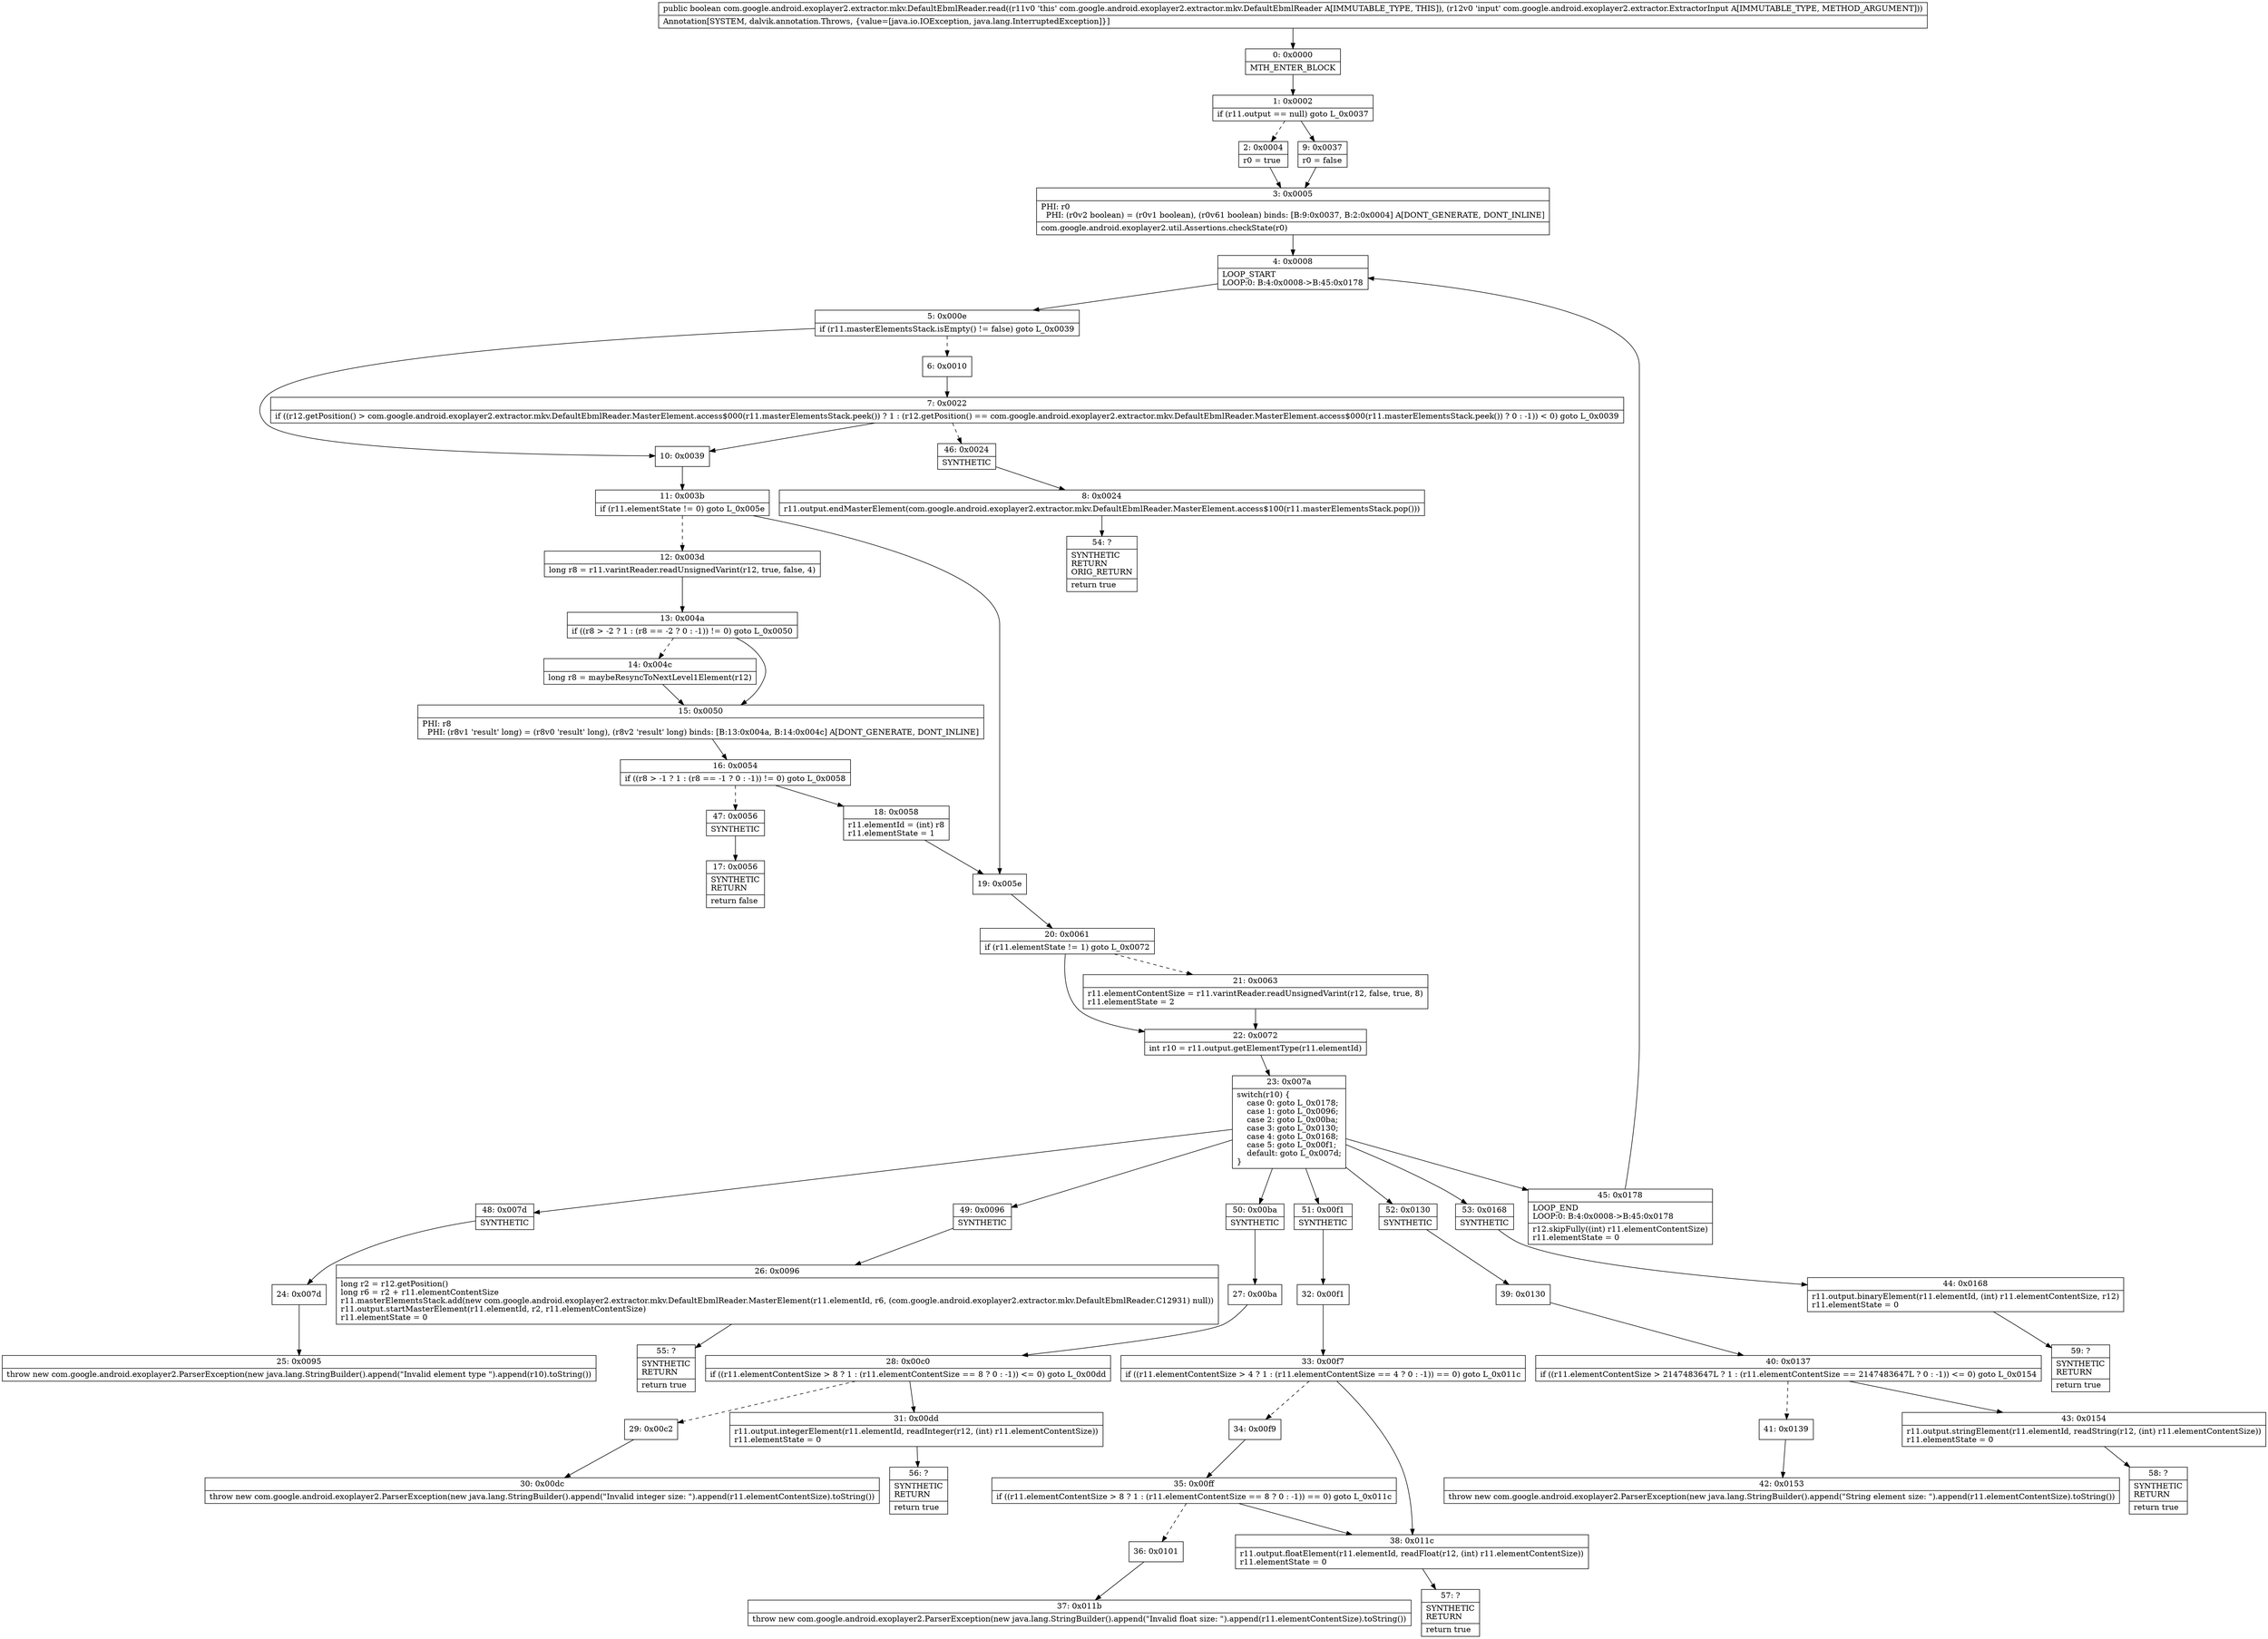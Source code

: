 digraph "CFG forcom.google.android.exoplayer2.extractor.mkv.DefaultEbmlReader.read(Lcom\/google\/android\/exoplayer2\/extractor\/ExtractorInput;)Z" {
Node_0 [shape=record,label="{0\:\ 0x0000|MTH_ENTER_BLOCK\l}"];
Node_1 [shape=record,label="{1\:\ 0x0002|if (r11.output == null) goto L_0x0037\l}"];
Node_2 [shape=record,label="{2\:\ 0x0004|r0 = true\l}"];
Node_3 [shape=record,label="{3\:\ 0x0005|PHI: r0 \l  PHI: (r0v2 boolean) = (r0v1 boolean), (r0v61 boolean) binds: [B:9:0x0037, B:2:0x0004] A[DONT_GENERATE, DONT_INLINE]\l|com.google.android.exoplayer2.util.Assertions.checkState(r0)\l}"];
Node_4 [shape=record,label="{4\:\ 0x0008|LOOP_START\lLOOP:0: B:4:0x0008\-\>B:45:0x0178\l}"];
Node_5 [shape=record,label="{5\:\ 0x000e|if (r11.masterElementsStack.isEmpty() != false) goto L_0x0039\l}"];
Node_6 [shape=record,label="{6\:\ 0x0010}"];
Node_7 [shape=record,label="{7\:\ 0x0022|if ((r12.getPosition() \> com.google.android.exoplayer2.extractor.mkv.DefaultEbmlReader.MasterElement.access$000(r11.masterElementsStack.peek()) ? 1 : (r12.getPosition() == com.google.android.exoplayer2.extractor.mkv.DefaultEbmlReader.MasterElement.access$000(r11.masterElementsStack.peek()) ? 0 : \-1)) \< 0) goto L_0x0039\l}"];
Node_8 [shape=record,label="{8\:\ 0x0024|r11.output.endMasterElement(com.google.android.exoplayer2.extractor.mkv.DefaultEbmlReader.MasterElement.access$100(r11.masterElementsStack.pop()))\l}"];
Node_9 [shape=record,label="{9\:\ 0x0037|r0 = false\l}"];
Node_10 [shape=record,label="{10\:\ 0x0039}"];
Node_11 [shape=record,label="{11\:\ 0x003b|if (r11.elementState != 0) goto L_0x005e\l}"];
Node_12 [shape=record,label="{12\:\ 0x003d|long r8 = r11.varintReader.readUnsignedVarint(r12, true, false, 4)\l}"];
Node_13 [shape=record,label="{13\:\ 0x004a|if ((r8 \> \-2 ? 1 : (r8 == \-2 ? 0 : \-1)) != 0) goto L_0x0050\l}"];
Node_14 [shape=record,label="{14\:\ 0x004c|long r8 = maybeResyncToNextLevel1Element(r12)\l}"];
Node_15 [shape=record,label="{15\:\ 0x0050|PHI: r8 \l  PHI: (r8v1 'result' long) = (r8v0 'result' long), (r8v2 'result' long) binds: [B:13:0x004a, B:14:0x004c] A[DONT_GENERATE, DONT_INLINE]\l}"];
Node_16 [shape=record,label="{16\:\ 0x0054|if ((r8 \> \-1 ? 1 : (r8 == \-1 ? 0 : \-1)) != 0) goto L_0x0058\l}"];
Node_17 [shape=record,label="{17\:\ 0x0056|SYNTHETIC\lRETURN\l|return false\l}"];
Node_18 [shape=record,label="{18\:\ 0x0058|r11.elementId = (int) r8\lr11.elementState = 1\l}"];
Node_19 [shape=record,label="{19\:\ 0x005e}"];
Node_20 [shape=record,label="{20\:\ 0x0061|if (r11.elementState != 1) goto L_0x0072\l}"];
Node_21 [shape=record,label="{21\:\ 0x0063|r11.elementContentSize = r11.varintReader.readUnsignedVarint(r12, false, true, 8)\lr11.elementState = 2\l}"];
Node_22 [shape=record,label="{22\:\ 0x0072|int r10 = r11.output.getElementType(r11.elementId)\l}"];
Node_23 [shape=record,label="{23\:\ 0x007a|switch(r10) \{\l    case 0: goto L_0x0178;\l    case 1: goto L_0x0096;\l    case 2: goto L_0x00ba;\l    case 3: goto L_0x0130;\l    case 4: goto L_0x0168;\l    case 5: goto L_0x00f1;\l    default: goto L_0x007d;\l\}\l}"];
Node_24 [shape=record,label="{24\:\ 0x007d}"];
Node_25 [shape=record,label="{25\:\ 0x0095|throw new com.google.android.exoplayer2.ParserException(new java.lang.StringBuilder().append(\"Invalid element type \").append(r10).toString())\l}"];
Node_26 [shape=record,label="{26\:\ 0x0096|long r2 = r12.getPosition()\llong r6 = r2 + r11.elementContentSize\lr11.masterElementsStack.add(new com.google.android.exoplayer2.extractor.mkv.DefaultEbmlReader.MasterElement(r11.elementId, r6, (com.google.android.exoplayer2.extractor.mkv.DefaultEbmlReader.C12931) null))\lr11.output.startMasterElement(r11.elementId, r2, r11.elementContentSize)\lr11.elementState = 0\l}"];
Node_27 [shape=record,label="{27\:\ 0x00ba}"];
Node_28 [shape=record,label="{28\:\ 0x00c0|if ((r11.elementContentSize \> 8 ? 1 : (r11.elementContentSize == 8 ? 0 : \-1)) \<= 0) goto L_0x00dd\l}"];
Node_29 [shape=record,label="{29\:\ 0x00c2}"];
Node_30 [shape=record,label="{30\:\ 0x00dc|throw new com.google.android.exoplayer2.ParserException(new java.lang.StringBuilder().append(\"Invalid integer size: \").append(r11.elementContentSize).toString())\l}"];
Node_31 [shape=record,label="{31\:\ 0x00dd|r11.output.integerElement(r11.elementId, readInteger(r12, (int) r11.elementContentSize))\lr11.elementState = 0\l}"];
Node_32 [shape=record,label="{32\:\ 0x00f1}"];
Node_33 [shape=record,label="{33\:\ 0x00f7|if ((r11.elementContentSize \> 4 ? 1 : (r11.elementContentSize == 4 ? 0 : \-1)) == 0) goto L_0x011c\l}"];
Node_34 [shape=record,label="{34\:\ 0x00f9}"];
Node_35 [shape=record,label="{35\:\ 0x00ff|if ((r11.elementContentSize \> 8 ? 1 : (r11.elementContentSize == 8 ? 0 : \-1)) == 0) goto L_0x011c\l}"];
Node_36 [shape=record,label="{36\:\ 0x0101}"];
Node_37 [shape=record,label="{37\:\ 0x011b|throw new com.google.android.exoplayer2.ParserException(new java.lang.StringBuilder().append(\"Invalid float size: \").append(r11.elementContentSize).toString())\l}"];
Node_38 [shape=record,label="{38\:\ 0x011c|r11.output.floatElement(r11.elementId, readFloat(r12, (int) r11.elementContentSize))\lr11.elementState = 0\l}"];
Node_39 [shape=record,label="{39\:\ 0x0130}"];
Node_40 [shape=record,label="{40\:\ 0x0137|if ((r11.elementContentSize \> 2147483647L ? 1 : (r11.elementContentSize == 2147483647L ? 0 : \-1)) \<= 0) goto L_0x0154\l}"];
Node_41 [shape=record,label="{41\:\ 0x0139}"];
Node_42 [shape=record,label="{42\:\ 0x0153|throw new com.google.android.exoplayer2.ParserException(new java.lang.StringBuilder().append(\"String element size: \").append(r11.elementContentSize).toString())\l}"];
Node_43 [shape=record,label="{43\:\ 0x0154|r11.output.stringElement(r11.elementId, readString(r12, (int) r11.elementContentSize))\lr11.elementState = 0\l}"];
Node_44 [shape=record,label="{44\:\ 0x0168|r11.output.binaryElement(r11.elementId, (int) r11.elementContentSize, r12)\lr11.elementState = 0\l}"];
Node_45 [shape=record,label="{45\:\ 0x0178|LOOP_END\lLOOP:0: B:4:0x0008\-\>B:45:0x0178\l|r12.skipFully((int) r11.elementContentSize)\lr11.elementState = 0\l}"];
Node_46 [shape=record,label="{46\:\ 0x0024|SYNTHETIC\l}"];
Node_47 [shape=record,label="{47\:\ 0x0056|SYNTHETIC\l}"];
Node_48 [shape=record,label="{48\:\ 0x007d|SYNTHETIC\l}"];
Node_49 [shape=record,label="{49\:\ 0x0096|SYNTHETIC\l}"];
Node_50 [shape=record,label="{50\:\ 0x00ba|SYNTHETIC\l}"];
Node_51 [shape=record,label="{51\:\ 0x00f1|SYNTHETIC\l}"];
Node_52 [shape=record,label="{52\:\ 0x0130|SYNTHETIC\l}"];
Node_53 [shape=record,label="{53\:\ 0x0168|SYNTHETIC\l}"];
Node_54 [shape=record,label="{54\:\ ?|SYNTHETIC\lRETURN\lORIG_RETURN\l|return true\l}"];
Node_55 [shape=record,label="{55\:\ ?|SYNTHETIC\lRETURN\l|return true\l}"];
Node_56 [shape=record,label="{56\:\ ?|SYNTHETIC\lRETURN\l|return true\l}"];
Node_57 [shape=record,label="{57\:\ ?|SYNTHETIC\lRETURN\l|return true\l}"];
Node_58 [shape=record,label="{58\:\ ?|SYNTHETIC\lRETURN\l|return true\l}"];
Node_59 [shape=record,label="{59\:\ ?|SYNTHETIC\lRETURN\l|return true\l}"];
MethodNode[shape=record,label="{public boolean com.google.android.exoplayer2.extractor.mkv.DefaultEbmlReader.read((r11v0 'this' com.google.android.exoplayer2.extractor.mkv.DefaultEbmlReader A[IMMUTABLE_TYPE, THIS]), (r12v0 'input' com.google.android.exoplayer2.extractor.ExtractorInput A[IMMUTABLE_TYPE, METHOD_ARGUMENT]))  | Annotation[SYSTEM, dalvik.annotation.Throws, \{value=[java.io.IOException, java.lang.InterruptedException]\}]\l}"];
MethodNode -> Node_0;
Node_0 -> Node_1;
Node_1 -> Node_2[style=dashed];
Node_1 -> Node_9;
Node_2 -> Node_3;
Node_3 -> Node_4;
Node_4 -> Node_5;
Node_5 -> Node_6[style=dashed];
Node_5 -> Node_10;
Node_6 -> Node_7;
Node_7 -> Node_10;
Node_7 -> Node_46[style=dashed];
Node_8 -> Node_54;
Node_9 -> Node_3;
Node_10 -> Node_11;
Node_11 -> Node_12[style=dashed];
Node_11 -> Node_19;
Node_12 -> Node_13;
Node_13 -> Node_14[style=dashed];
Node_13 -> Node_15;
Node_14 -> Node_15;
Node_15 -> Node_16;
Node_16 -> Node_18;
Node_16 -> Node_47[style=dashed];
Node_18 -> Node_19;
Node_19 -> Node_20;
Node_20 -> Node_21[style=dashed];
Node_20 -> Node_22;
Node_21 -> Node_22;
Node_22 -> Node_23;
Node_23 -> Node_45;
Node_23 -> Node_48;
Node_23 -> Node_49;
Node_23 -> Node_50;
Node_23 -> Node_51;
Node_23 -> Node_52;
Node_23 -> Node_53;
Node_24 -> Node_25;
Node_26 -> Node_55;
Node_27 -> Node_28;
Node_28 -> Node_29[style=dashed];
Node_28 -> Node_31;
Node_29 -> Node_30;
Node_31 -> Node_56;
Node_32 -> Node_33;
Node_33 -> Node_34[style=dashed];
Node_33 -> Node_38;
Node_34 -> Node_35;
Node_35 -> Node_36[style=dashed];
Node_35 -> Node_38;
Node_36 -> Node_37;
Node_38 -> Node_57;
Node_39 -> Node_40;
Node_40 -> Node_41[style=dashed];
Node_40 -> Node_43;
Node_41 -> Node_42;
Node_43 -> Node_58;
Node_44 -> Node_59;
Node_45 -> Node_4;
Node_46 -> Node_8;
Node_47 -> Node_17;
Node_48 -> Node_24;
Node_49 -> Node_26;
Node_50 -> Node_27;
Node_51 -> Node_32;
Node_52 -> Node_39;
Node_53 -> Node_44;
}

